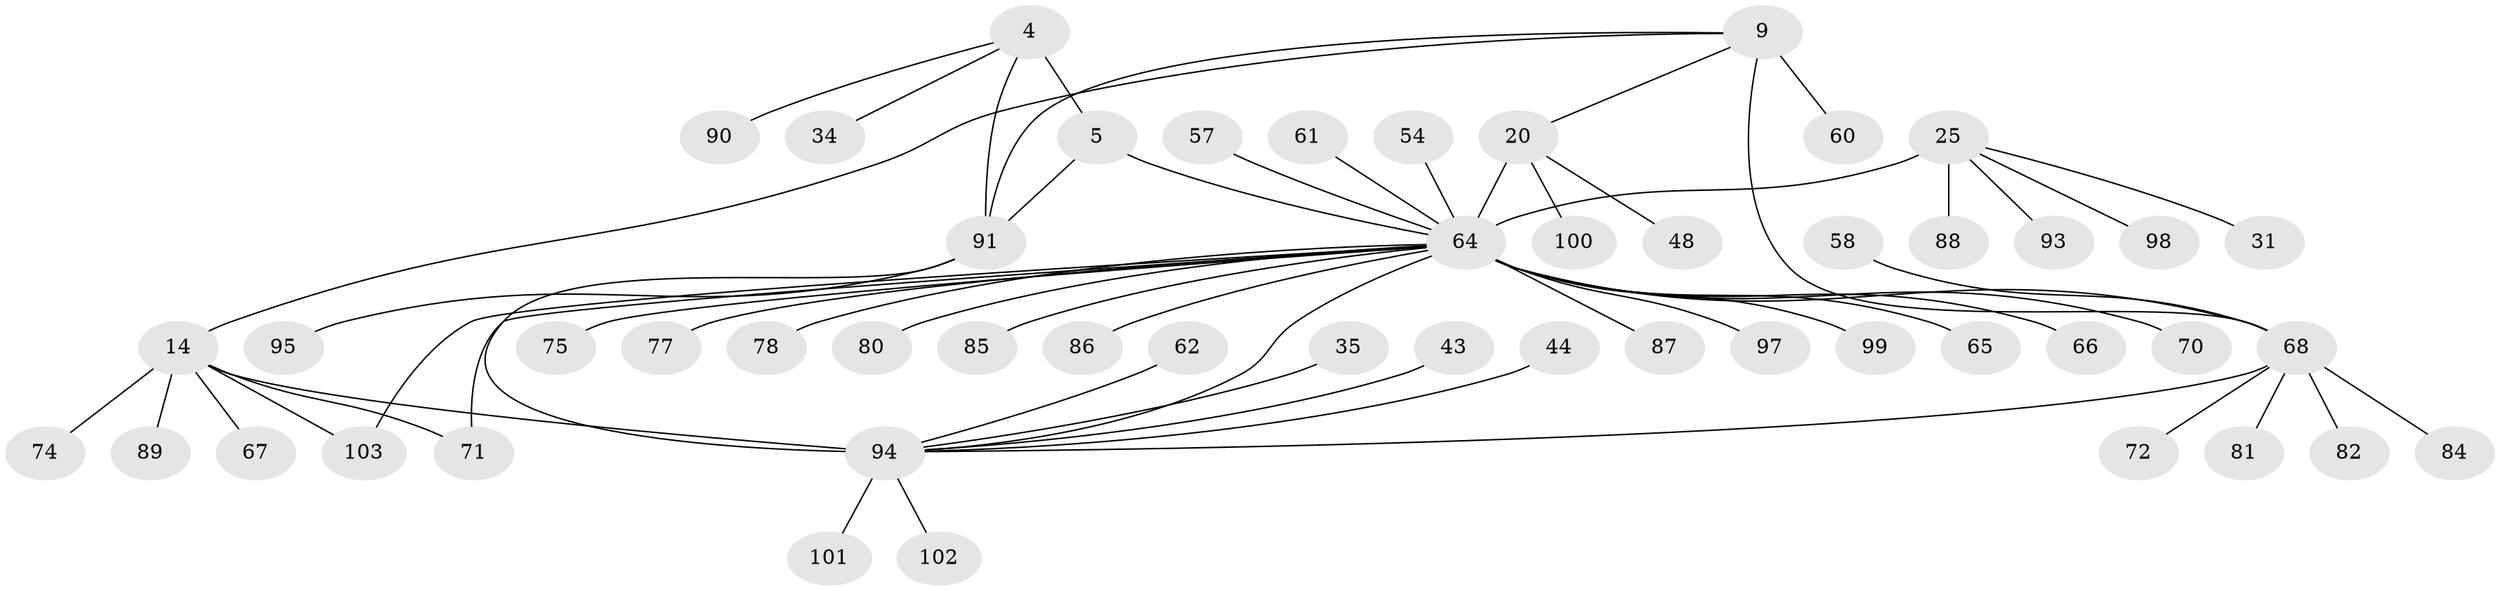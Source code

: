 // original degree distribution, {5: 0.019417475728155338, 13: 0.019417475728155338, 6: 0.05825242718446602, 4: 0.038834951456310676, 7: 0.06796116504854369, 9: 0.02912621359223301, 8: 0.009708737864077669, 11: 0.019417475728155338, 1: 0.5631067961165048, 2: 0.13592233009708737, 3: 0.038834951456310676}
// Generated by graph-tools (version 1.1) at 2025/59/03/04/25 21:59:11]
// undirected, 51 vertices, 58 edges
graph export_dot {
graph [start="1"]
  node [color=gray90,style=filled];
  4 [super="+1"];
  5 [super="+3"];
  9 [super="+8"];
  14 [super="+13"];
  20 [super="+18"];
  25 [super="+23"];
  31;
  34;
  35;
  43 [super="+39"];
  44;
  48;
  54;
  57;
  58;
  60 [super="+27"];
  61;
  62;
  64 [super="+24+46+30+40+45+47+53"];
  65;
  66;
  67;
  68 [super="+10+26+32+56"];
  70;
  71 [super="+52"];
  72;
  74;
  75;
  77;
  78;
  80;
  81 [super="+49"];
  82;
  84;
  85 [super="+83"];
  86;
  87;
  88;
  89;
  90;
  91 [super="+79"];
  93;
  94 [super="+15"];
  95 [super="+92"];
  97 [super="+63+69"];
  98;
  99;
  100;
  101 [super="+73"];
  102;
  103 [super="+96"];
  4 -- 5 [weight=4];
  4 -- 34;
  4 -- 90;
  4 -- 91 [weight=2];
  5 -- 64 [weight=2];
  5 -- 91 [weight=2];
  9 -- 20;
  9 -- 14;
  9 -- 60;
  9 -- 68 [weight=6];
  9 -- 91 [weight=2];
  14 -- 67;
  14 -- 89;
  14 -- 74;
  14 -- 71;
  14 -- 103;
  14 -- 94 [weight=6];
  20 -- 48;
  20 -- 100;
  20 -- 64 [weight=7];
  25 -- 93;
  25 -- 98;
  25 -- 64 [weight=6];
  25 -- 88;
  25 -- 31;
  35 -- 94;
  43 -- 94;
  44 -- 94;
  54 -- 64;
  57 -- 64;
  58 -- 68;
  61 -- 64;
  62 -- 94;
  64 -- 65;
  64 -- 71;
  64 -- 75;
  64 -- 78;
  64 -- 97;
  64 -- 66;
  64 -- 70;
  64 -- 77;
  64 -- 80;
  64 -- 85;
  64 -- 86;
  64 -- 87;
  64 -- 94 [weight=3];
  64 -- 99;
  64 -- 103;
  64 -- 68 [weight=2];
  68 -- 72;
  68 -- 81;
  68 -- 82;
  68 -- 84;
  68 -- 94;
  91 -- 94 [weight=2];
  91 -- 95;
  94 -- 101;
  94 -- 102;
}
